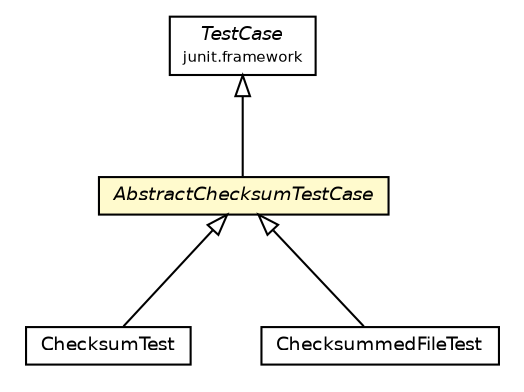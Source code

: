 #!/usr/local/bin/dot
#
# Class diagram 
# Generated by UmlGraph version 4.6 (http://www.spinellis.gr/sw/umlgraph)
#

digraph G {
	edge [fontname="Helvetica",fontsize=10,labelfontname="Helvetica",labelfontsize=10];
	node [fontname="Helvetica",fontsize=10,shape=plaintext];
	// org.apache.archiva.checksum.ChecksumTest
	c11653 [label=<<table border="0" cellborder="1" cellspacing="0" cellpadding="2" port="p" href="./ChecksumTest.html">
		<tr><td><table border="0" cellspacing="0" cellpadding="1">
			<tr><td> ChecksumTest </td></tr>
		</table></td></tr>
		</table>>, fontname="Helvetica", fontcolor="black", fontsize=9.0];
	// org.apache.archiva.checksum.ChecksummedFileTest
	c11654 [label=<<table border="0" cellborder="1" cellspacing="0" cellpadding="2" port="p" href="./ChecksummedFileTest.html">
		<tr><td><table border="0" cellspacing="0" cellpadding="1">
			<tr><td> ChecksummedFileTest </td></tr>
		</table></td></tr>
		</table>>, fontname="Helvetica", fontcolor="black", fontsize=9.0];
	// org.apache.archiva.checksum.AbstractChecksumTestCase
	c11656 [label=<<table border="0" cellborder="1" cellspacing="0" cellpadding="2" port="p" bgcolor="lemonChiffon" href="./AbstractChecksumTestCase.html">
		<tr><td><table border="0" cellspacing="0" cellpadding="1">
			<tr><td><font face="Helvetica-Oblique"> AbstractChecksumTestCase </font></td></tr>
		</table></td></tr>
		</table>>, fontname="Helvetica", fontcolor="black", fontsize=9.0];
	//org.apache.archiva.checksum.ChecksumTest extends org.apache.archiva.checksum.AbstractChecksumTestCase
	c11656:p -> c11653:p [dir=back,arrowtail=empty];
	//org.apache.archiva.checksum.ChecksummedFileTest extends org.apache.archiva.checksum.AbstractChecksumTestCase
	c11656:p -> c11654:p [dir=back,arrowtail=empty];
	//org.apache.archiva.checksum.AbstractChecksumTestCase extends junit.framework.TestCase
	c11861:p -> c11656:p [dir=back,arrowtail=empty];
	// junit.framework.TestCase
	c11861 [label=<<table border="0" cellborder="1" cellspacing="0" cellpadding="2" port="p" href="http://java.sun.com/j2se/1.4.2/docs/api/junit/framework/TestCase.html">
		<tr><td><table border="0" cellspacing="0" cellpadding="1">
			<tr><td><font face="Helvetica-Oblique"> TestCase </font></td></tr>
			<tr><td><font point-size="7.0"> junit.framework </font></td></tr>
		</table></td></tr>
		</table>>, fontname="Helvetica", fontcolor="black", fontsize=9.0];
}

